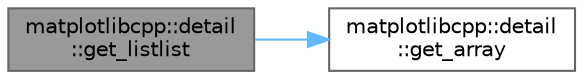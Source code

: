 digraph "matplotlibcpp::detail::get_listlist"
{
 // LATEX_PDF_SIZE
  bgcolor="transparent";
  edge [fontname=Helvetica,fontsize=10,labelfontname=Helvetica,labelfontsize=10];
  node [fontname=Helvetica,fontsize=10,shape=box,height=0.2,width=0.4];
  rankdir="LR";
  Node1 [id="Node000001",label="matplotlibcpp::detail\l::get_listlist",height=0.2,width=0.4,color="gray40", fillcolor="grey60", style="filled", fontcolor="black",tooltip=" "];
  Node1 -> Node2 [id="edge1_Node000001_Node000002",color="steelblue1",style="solid",tooltip=" "];
  Node2 [id="Node000002",label="matplotlibcpp::detail\l::get_array",height=0.2,width=0.4,color="grey40", fillcolor="white", style="filled",URL="$namespacematplotlibcpp_1_1detail.html#a308ba28ff465029ff7687477669c9b39",tooltip=" "];
}
